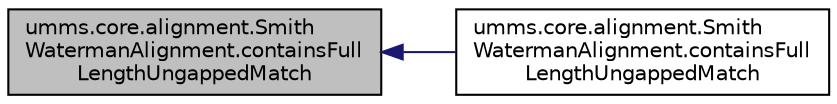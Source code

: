 digraph "umms.core.alignment.SmithWatermanAlignment.containsFullLengthUngappedMatch"
{
  edge [fontname="Helvetica",fontsize="10",labelfontname="Helvetica",labelfontsize="10"];
  node [fontname="Helvetica",fontsize="10",shape=record];
  rankdir="LR";
  Node1 [label="umms.core.alignment.Smith\lWatermanAlignment.containsFull\lLengthUngappedMatch",height=0.2,width=0.4,color="black", fillcolor="grey75", style="filled" fontcolor="black"];
  Node1 -> Node2 [dir="back",color="midnightblue",fontsize="10",style="solid",fontname="Helvetica"];
  Node2 [label="umms.core.alignment.Smith\lWatermanAlignment.containsFull\lLengthUngappedMatch",height=0.2,width=0.4,color="black", fillcolor="white", style="filled",URL="$classumms_1_1core_1_1alignment_1_1_smith_waterman_alignment.html#a276f466de9bd14543c155c41a5ee8f6e"];
}
